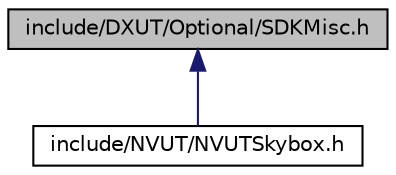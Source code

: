 digraph G
{
  edge [fontname="Helvetica",fontsize="10",labelfontname="Helvetica",labelfontsize="10"];
  node [fontname="Helvetica",fontsize="10",shape=record];
  Node1 [label="include/DXUT/Optional/SDKMisc.h",height=0.2,width=0.4,color="black", fillcolor="grey75", style="filled" fontcolor="black"];
  Node1 -> Node2 [dir="back",color="midnightblue",fontsize="10",style="solid",fontname="Helvetica"];
  Node2 [label="include/NVUT/NVUTSkybox.h",height=0.2,width=0.4,color="black", fillcolor="white", style="filled",URL="$_n_v_u_t_skybox_8h.html"];
}
